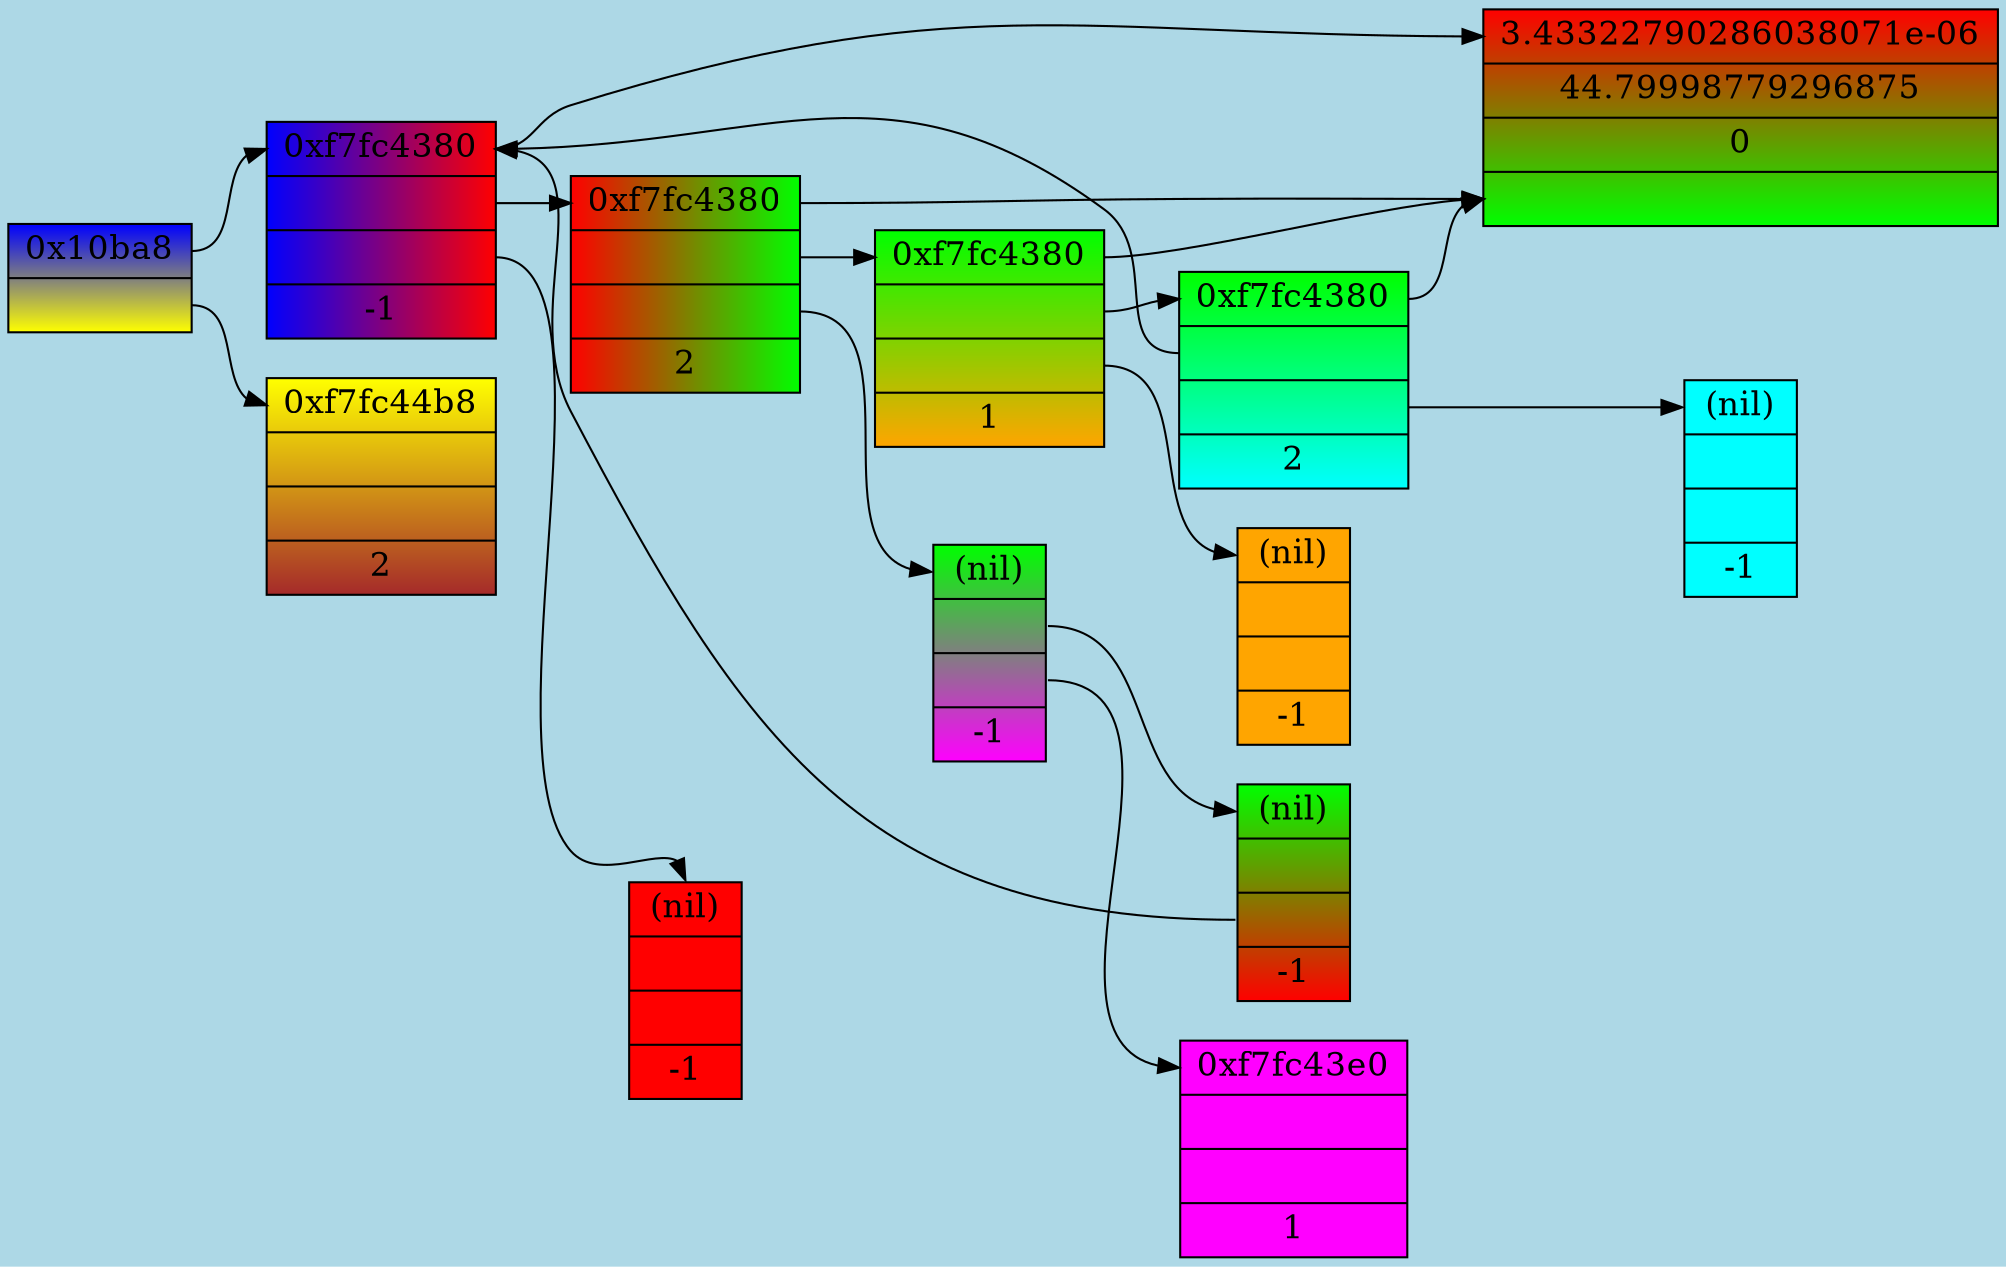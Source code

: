 digraph g {
graph [rankdir = "LR" bgcolor = "lightblue" style="filled" gradientangle = 270];
node [ fontsize = "16" shape = "record" style="filled" gradientangle=90];
edge [];
"node0" [
label = "<f0> 0x10ba8| <f1>"
gradientangle="90"
fillcolor = "yellow:blue"
];

"node1" [
label = "<f0> 0xf7fc4380| <f1> | <f2> |-1"
fillcolor = "blue:red"
gradientangle = 0
];

"node2" [
label = "<f0> 0xf7fc44b8| | |2"
fillcolor = "brown:yellow"
gradientangle = 90
];

"node3" [
label = "<f0> 3.43322790286038071e-06|44.79998779296875|0 | <f1>"
fillcolor = "green:red"
gradientangle = 90
];

"node4" [
label = "<f0> 0xf7fc4380| <f1> | <f2> |2"
fillcolor = "red:green"
gradientangle = 0
];

"node5" [
label = "<f0> (nil)| | |-1"
fillcolor = "red:red"
gradientangle = 90
];

"node6" [
label = "<f0> 0xf7fc4380| <f1> | <f2> |1"
fillcolor = "orange:green"
];
"node7" [
label = "<f0> 0xf7fc4380| <f1> | <f2> |2"
fillcolor = "cyan:green"
];
"node8" [
label = "<f0> (nil)| | |-1"
fillcolor = "cyan:cyan"
];
"node9" [
label = "<f0> (nil)| | |-1"
fillcolor = "orange:orange"
gradientangle = 90
];
"node10" [
label = "<f0> (nil)| <f1> | <f2> |-1"
fillcolor = "magenta:green"
];
"node11" [
label = "<f0> (nil)| <f1> | <f2> |-1"
fillcolor = "red:green"
];
"node12" [
label = "<f0> 0xf7fc43e0| | |1"
fillcolor = "magenta:magenta"
];

"node0":f0 -> "node1":f0 [id = 0];
"node0":f1 -> "node2":f0 [id = 1];
"node1":f0 -> "node3":f0 [id = 2];
"node1":f1 -> "node4":f0 [id = 3];
"node1":f2 -> "node5":f0 [id = 4];
"node4":f0 -> "node3":f1 [id = 5];
"node4":f1 -> "node6":f0 [id = 6];
"node4":f2 -> "node10":f0 [id = 7];
"node6":f0 -> "node3":f1 [id = 8];
"node6":f1 -> "node7":f0 [id = 9];
"node6":f2 -> "node9":f0 [id = 10];
"node7":f0 -> "node3":f1 [id = 11];
"node7":f1 -> "node1":f0 [id = 12];
"node7":f2 -> "node8":f0 [id = 13];
"node10":f1 -> "node11":f0 [id = 14];
"node10":f2 -> "node12":f0 [id = 15];
"node11":f2 -> "node1":f0 [id = 16];
}

